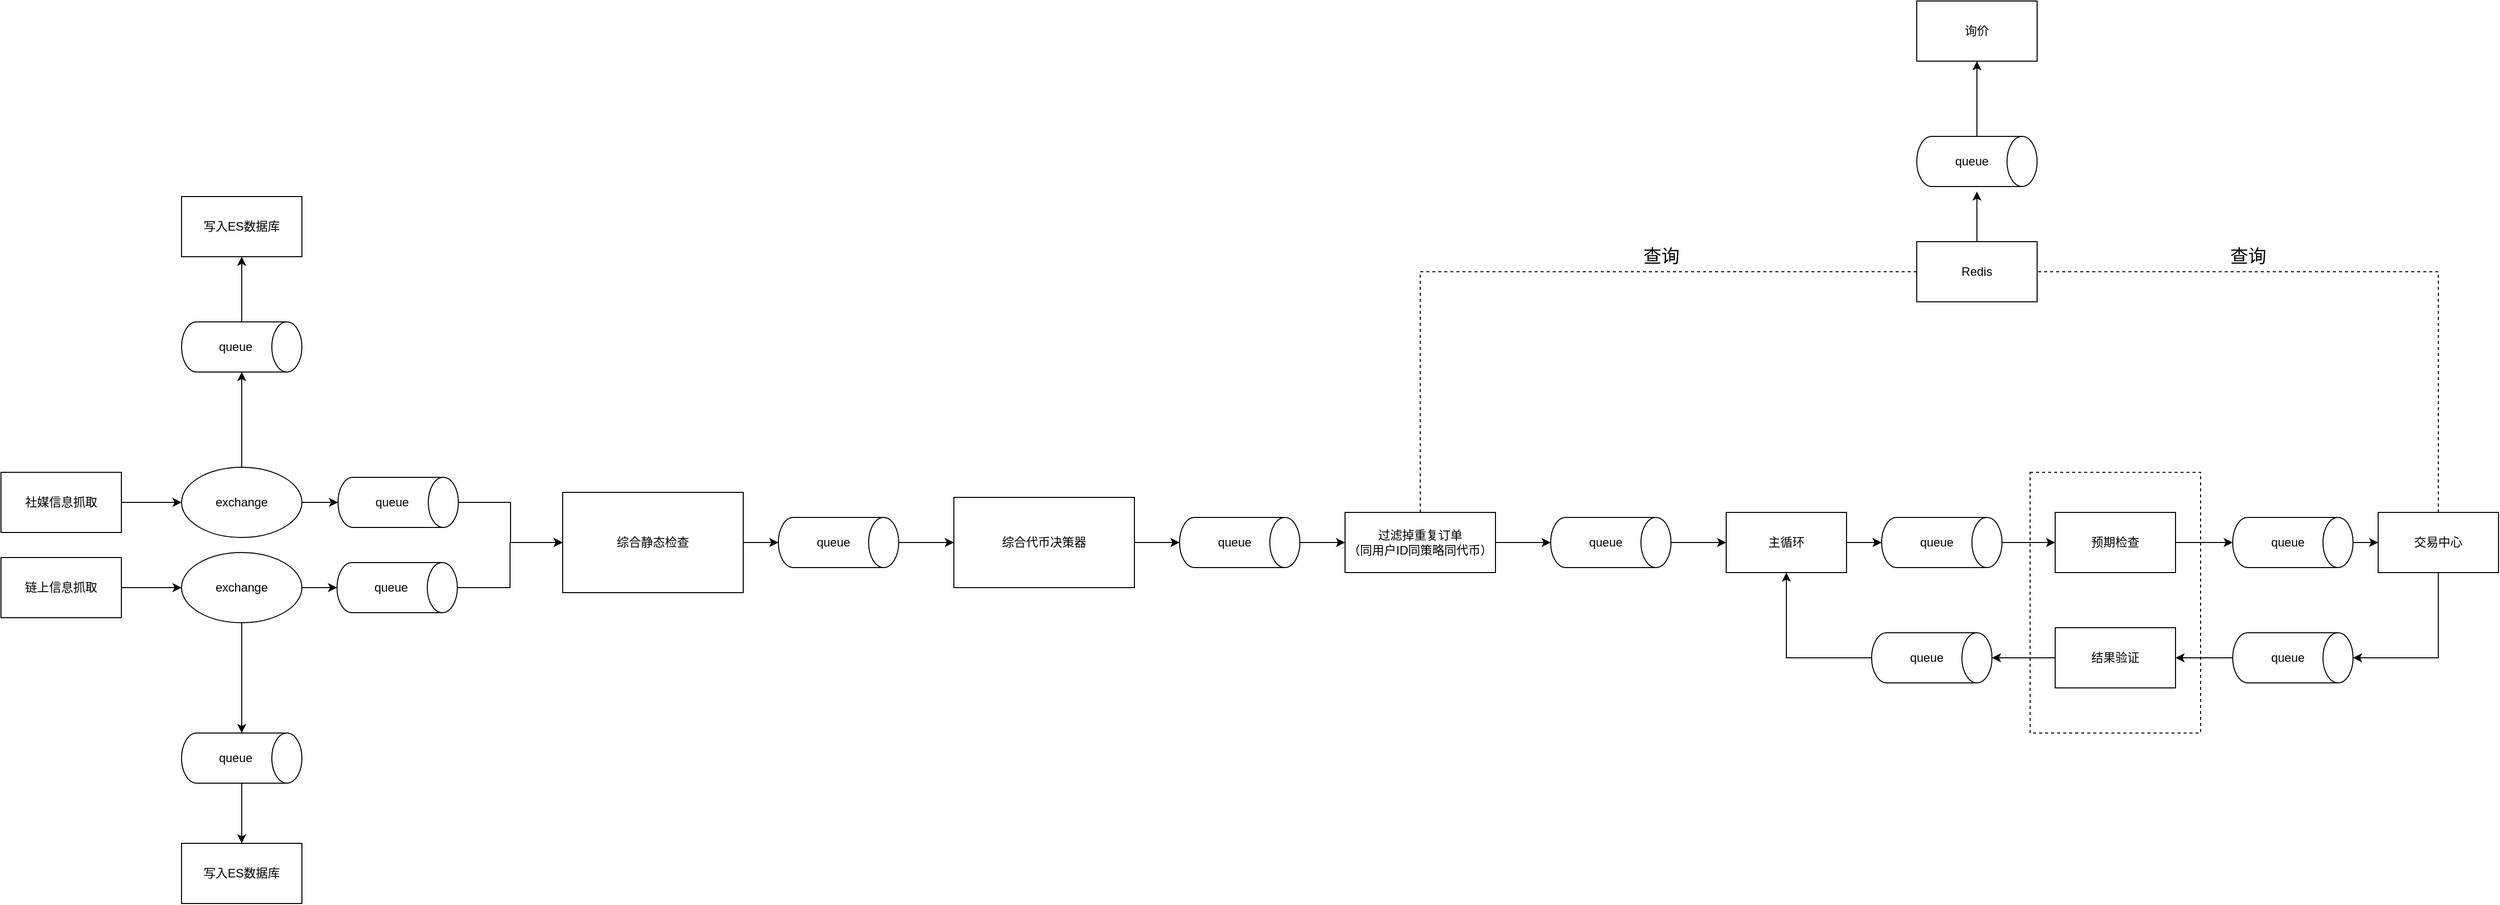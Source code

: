 <mxfile version="28.2.3">
  <diagram name="第 1 页" id="ktbgdnzE6EwHR5D7C_3F">
    <mxGraphModel dx="3679" dy="2671" grid="1" gridSize="10" guides="1" tooltips="1" connect="1" arrows="1" fold="1" page="1" pageScale="1" pageWidth="827" pageHeight="1169" math="0" shadow="0">
      <root>
        <mxCell id="0" />
        <mxCell id="1" parent="0" />
        <mxCell id="BARgVbZ0Zno3lgLKfqqs-4" value="" style="rounded=0;whiteSpace=wrap;html=1;dashed=1;" parent="1" vertex="1">
          <mxGeometry x="1983" y="190" width="170" height="260" as="geometry" />
        </mxCell>
        <mxCell id="co5VTCmra7gZKyppTI4R-13" style="edgeStyle=orthogonalEdgeStyle;rounded=0;orthogonalLoop=1;jettySize=auto;html=1;entryX=0;entryY=0.5;entryDx=0;entryDy=0;" parent="1" source="co5VTCmra7gZKyppTI4R-1" target="co5VTCmra7gZKyppTI4R-9" edge="1">
          <mxGeometry relative="1" as="geometry" />
        </mxCell>
        <mxCell id="co5VTCmra7gZKyppTI4R-1" value="" style="shape=cylinder3;whiteSpace=wrap;html=1;boundedLbl=1;backgroundOutline=1;size=15;rotation=90;" parent="1" vertex="1">
          <mxGeometry x="330" y="245" width="50" height="120" as="geometry" />
        </mxCell>
        <mxCell id="co5VTCmra7gZKyppTI4R-2" value="queue" style="text;html=1;align=center;verticalAlign=middle;whiteSpace=wrap;rounded=0;" parent="1" vertex="1">
          <mxGeometry x="319" y="290" width="60" height="30" as="geometry" />
        </mxCell>
        <mxCell id="co5VTCmra7gZKyppTI4R-12" style="edgeStyle=orthogonalEdgeStyle;rounded=0;orthogonalLoop=1;jettySize=auto;html=1;" parent="1" source="co5VTCmra7gZKyppTI4R-5" target="co5VTCmra7gZKyppTI4R-9" edge="1">
          <mxGeometry relative="1" as="geometry" />
        </mxCell>
        <mxCell id="co5VTCmra7gZKyppTI4R-5" value="" style="shape=cylinder3;whiteSpace=wrap;html=1;boundedLbl=1;backgroundOutline=1;size=15;rotation=90;" parent="1" vertex="1">
          <mxGeometry x="331" y="160" width="50" height="120" as="geometry" />
        </mxCell>
        <mxCell id="co5VTCmra7gZKyppTI4R-6" value="queue" style="text;html=1;align=center;verticalAlign=middle;whiteSpace=wrap;rounded=0;" parent="1" vertex="1">
          <mxGeometry x="320" y="205" width="60" height="30" as="geometry" />
        </mxCell>
        <mxCell id="co5VTCmra7gZKyppTI4R-17" style="edgeStyle=orthogonalEdgeStyle;rounded=0;orthogonalLoop=1;jettySize=auto;html=1;" parent="1" source="co5VTCmra7gZKyppTI4R-9" target="co5VTCmra7gZKyppTI4R-15" edge="1">
          <mxGeometry relative="1" as="geometry" />
        </mxCell>
        <mxCell id="co5VTCmra7gZKyppTI4R-9" value="综合静态检查" style="rounded=0;whiteSpace=wrap;html=1;" parent="1" vertex="1">
          <mxGeometry x="520" y="210" width="180" height="100" as="geometry" />
        </mxCell>
        <mxCell id="co5VTCmra7gZKyppTI4R-19" style="edgeStyle=orthogonalEdgeStyle;rounded=0;orthogonalLoop=1;jettySize=auto;html=1;entryX=0;entryY=0.5;entryDx=0;entryDy=0;" parent="1" source="co5VTCmra7gZKyppTI4R-15" target="co5VTCmra7gZKyppTI4R-18" edge="1">
          <mxGeometry relative="1" as="geometry" />
        </mxCell>
        <mxCell id="co5VTCmra7gZKyppTI4R-15" value="" style="shape=cylinder3;whiteSpace=wrap;html=1;boundedLbl=1;backgroundOutline=1;size=15;rotation=90;" parent="1" vertex="1">
          <mxGeometry x="770" y="200" width="50" height="120" as="geometry" />
        </mxCell>
        <mxCell id="co5VTCmra7gZKyppTI4R-16" value="queue" style="text;html=1;align=center;verticalAlign=middle;whiteSpace=wrap;rounded=0;" parent="1" vertex="1">
          <mxGeometry x="760" y="245" width="60" height="30" as="geometry" />
        </mxCell>
        <mxCell id="co5VTCmra7gZKyppTI4R-18" value="综合代币决策器" style="rounded=0;whiteSpace=wrap;html=1;" parent="1" vertex="1">
          <mxGeometry x="910" y="215" width="180" height="90" as="geometry" />
        </mxCell>
        <mxCell id="co5VTCmra7gZKyppTI4R-24" style="edgeStyle=orthogonalEdgeStyle;rounded=0;orthogonalLoop=1;jettySize=auto;html=1;" parent="1" source="co5VTCmra7gZKyppTI4R-21" edge="1">
          <mxGeometry relative="1" as="geometry">
            <mxPoint x="1300" y="260" as="targetPoint" />
          </mxGeometry>
        </mxCell>
        <mxCell id="co5VTCmra7gZKyppTI4R-21" value="" style="shape=cylinder3;whiteSpace=wrap;html=1;boundedLbl=1;backgroundOutline=1;size=15;rotation=90;" parent="1" vertex="1">
          <mxGeometry x="1170" y="200" width="50" height="120" as="geometry" />
        </mxCell>
        <mxCell id="co5VTCmra7gZKyppTI4R-22" value="queue" style="text;html=1;align=center;verticalAlign=middle;whiteSpace=wrap;rounded=0;" parent="1" vertex="1">
          <mxGeometry x="1160" y="245" width="60" height="30" as="geometry" />
        </mxCell>
        <mxCell id="co5VTCmra7gZKyppTI4R-23" style="edgeStyle=orthogonalEdgeStyle;rounded=0;orthogonalLoop=1;jettySize=auto;html=1;entryX=0.5;entryY=1;entryDx=0;entryDy=0;entryPerimeter=0;" parent="1" source="co5VTCmra7gZKyppTI4R-18" target="co5VTCmra7gZKyppTI4R-21" edge="1">
          <mxGeometry relative="1" as="geometry" />
        </mxCell>
        <mxCell id="co5VTCmra7gZKyppTI4R-28" style="edgeStyle=orthogonalEdgeStyle;rounded=0;orthogonalLoop=1;jettySize=auto;html=1;" parent="1" source="co5VTCmra7gZKyppTI4R-25" target="co5VTCmra7gZKyppTI4R-26" edge="1">
          <mxGeometry relative="1" as="geometry" />
        </mxCell>
        <mxCell id="zfgaVZReXKqY33bPYIgX-35" style="edgeStyle=orthogonalEdgeStyle;rounded=0;orthogonalLoop=1;jettySize=auto;html=1;entryX=0;entryY=0.5;entryDx=0;entryDy=0;endArrow=none;endFill=0;dashed=1;" edge="1" parent="1" source="co5VTCmra7gZKyppTI4R-25" target="zfgaVZReXKqY33bPYIgX-30">
          <mxGeometry relative="1" as="geometry">
            <Array as="points">
              <mxPoint x="1375" y="-10" />
            </Array>
          </mxGeometry>
        </mxCell>
        <mxCell id="co5VTCmra7gZKyppTI4R-25" value="过滤掉重复订单&lt;br&gt;（同用户ID同策略同代币）" style="rounded=0;whiteSpace=wrap;html=1;" parent="1" vertex="1">
          <mxGeometry x="1300" y="230" width="150" height="60" as="geometry" />
        </mxCell>
        <mxCell id="co5VTCmra7gZKyppTI4R-29" style="edgeStyle=orthogonalEdgeStyle;rounded=0;orthogonalLoop=1;jettySize=auto;html=1;" parent="1" source="co5VTCmra7gZKyppTI4R-26" edge="1">
          <mxGeometry relative="1" as="geometry">
            <mxPoint x="1680" y="260" as="targetPoint" />
          </mxGeometry>
        </mxCell>
        <mxCell id="co5VTCmra7gZKyppTI4R-26" value="" style="shape=cylinder3;whiteSpace=wrap;html=1;boundedLbl=1;backgroundOutline=1;size=15;rotation=90;" parent="1" vertex="1">
          <mxGeometry x="1540" y="200" width="50" height="120" as="geometry" />
        </mxCell>
        <mxCell id="co5VTCmra7gZKyppTI4R-27" value="queue" style="text;html=1;align=center;verticalAlign=middle;whiteSpace=wrap;rounded=0;" parent="1" vertex="1">
          <mxGeometry x="1530" y="245" width="60" height="30" as="geometry" />
        </mxCell>
        <mxCell id="co5VTCmra7gZKyppTI4R-30" value="主循环" style="rounded=0;whiteSpace=wrap;html=1;" parent="1" vertex="1">
          <mxGeometry x="1680" y="230" width="120" height="60" as="geometry" />
        </mxCell>
        <mxCell id="zfgaVZReXKqY33bPYIgX-3" style="edgeStyle=orthogonalEdgeStyle;rounded=0;orthogonalLoop=1;jettySize=auto;html=1;entryX=0;entryY=0.5;entryDx=0;entryDy=0;" edge="1" parent="1" source="co5VTCmra7gZKyppTI4R-37" target="zfgaVZReXKqY33bPYIgX-2">
          <mxGeometry relative="1" as="geometry" />
        </mxCell>
        <mxCell id="co5VTCmra7gZKyppTI4R-37" value="社媒信息抓取" style="rounded=0;whiteSpace=wrap;html=1;" parent="1" vertex="1">
          <mxGeometry x="-40" y="190" width="120" height="60" as="geometry" />
        </mxCell>
        <mxCell id="zfgaVZReXKqY33bPYIgX-4" style="edgeStyle=orthogonalEdgeStyle;rounded=0;orthogonalLoop=1;jettySize=auto;html=1;entryX=0;entryY=0.5;entryDx=0;entryDy=0;" edge="1" parent="1" source="co5VTCmra7gZKyppTI4R-39" target="zfgaVZReXKqY33bPYIgX-1">
          <mxGeometry relative="1" as="geometry" />
        </mxCell>
        <mxCell id="co5VTCmra7gZKyppTI4R-39" value="链上信息抓取" style="rounded=0;whiteSpace=wrap;html=1;" parent="1" vertex="1">
          <mxGeometry x="-40" y="275" width="120" height="60" as="geometry" />
        </mxCell>
        <mxCell id="co5VTCmra7gZKyppTI4R-62" style="edgeStyle=orthogonalEdgeStyle;rounded=0;orthogonalLoop=1;jettySize=auto;html=1;entryX=0.5;entryY=1;entryDx=0;entryDy=0;" parent="1" source="co5VTCmra7gZKyppTI4R-47" target="co5VTCmra7gZKyppTI4R-58" edge="1">
          <mxGeometry relative="1" as="geometry" />
        </mxCell>
        <mxCell id="co5VTCmra7gZKyppTI4R-47" value="" style="shape=cylinder3;whiteSpace=wrap;html=1;boundedLbl=1;backgroundOutline=1;size=15;rotation=90;" parent="1" vertex="1">
          <mxGeometry x="175" y="5" width="50" height="120" as="geometry" />
        </mxCell>
        <mxCell id="co5VTCmra7gZKyppTI4R-48" value="queue" style="text;html=1;align=center;verticalAlign=middle;whiteSpace=wrap;rounded=0;" parent="1" vertex="1">
          <mxGeometry x="164" y="50" width="60" height="30" as="geometry" />
        </mxCell>
        <mxCell id="co5VTCmra7gZKyppTI4R-65" style="edgeStyle=orthogonalEdgeStyle;rounded=0;orthogonalLoop=1;jettySize=auto;html=1;entryX=0.5;entryY=0;entryDx=0;entryDy=0;" parent="1" source="co5VTCmra7gZKyppTI4R-50" target="co5VTCmra7gZKyppTI4R-63" edge="1">
          <mxGeometry relative="1" as="geometry" />
        </mxCell>
        <mxCell id="co5VTCmra7gZKyppTI4R-50" value="" style="shape=cylinder3;whiteSpace=wrap;html=1;boundedLbl=1;backgroundOutline=1;size=15;rotation=90;" parent="1" vertex="1">
          <mxGeometry x="175" y="415" width="50" height="120" as="geometry" />
        </mxCell>
        <mxCell id="co5VTCmra7gZKyppTI4R-51" value="queue" style="text;html=1;align=center;verticalAlign=middle;whiteSpace=wrap;rounded=0;" parent="1" vertex="1">
          <mxGeometry x="164" y="460" width="60" height="30" as="geometry" />
        </mxCell>
        <mxCell id="co5VTCmra7gZKyppTI4R-58" value="写入ES数据库" style="rounded=0;whiteSpace=wrap;html=1;" parent="1" vertex="1">
          <mxGeometry x="140" y="-85" width="120" height="60" as="geometry" />
        </mxCell>
        <mxCell id="co5VTCmra7gZKyppTI4R-63" value="写入ES数据库" style="rounded=0;whiteSpace=wrap;html=1;" parent="1" vertex="1">
          <mxGeometry x="140" y="560" width="120" height="60" as="geometry" />
        </mxCell>
        <mxCell id="BARgVbZ0Zno3lgLKfqqs-3" value="预期检查" style="rounded=0;whiteSpace=wrap;html=1;" parent="1" vertex="1">
          <mxGeometry x="2008" y="230" width="120" height="60" as="geometry" />
        </mxCell>
        <mxCell id="BARgVbZ0Zno3lgLKfqqs-5" value="结果验证" style="rounded=0;whiteSpace=wrap;html=1;" parent="1" vertex="1">
          <mxGeometry x="2008" y="345" width="120" height="60" as="geometry" />
        </mxCell>
        <mxCell id="zfgaVZReXKqY33bPYIgX-37" style="edgeStyle=orthogonalEdgeStyle;rounded=0;orthogonalLoop=1;jettySize=auto;html=1;entryX=1;entryY=0.5;entryDx=0;entryDy=0;endArrow=none;endFill=0;dashed=1;" edge="1" parent="1" source="BARgVbZ0Zno3lgLKfqqs-7" target="zfgaVZReXKqY33bPYIgX-30">
          <mxGeometry relative="1" as="geometry">
            <Array as="points">
              <mxPoint x="2390" y="-10" />
            </Array>
          </mxGeometry>
        </mxCell>
        <mxCell id="BARgVbZ0Zno3lgLKfqqs-7" value="交易中心" style="rounded=0;whiteSpace=wrap;html=1;" parent="1" vertex="1">
          <mxGeometry x="2330" y="230" width="120" height="60" as="geometry" />
        </mxCell>
        <mxCell id="zfgaVZReXKqY33bPYIgX-1" value="exchange" style="ellipse;whiteSpace=wrap;html=1;" vertex="1" parent="1">
          <mxGeometry x="140" y="270" width="120" height="70" as="geometry" />
        </mxCell>
        <mxCell id="zfgaVZReXKqY33bPYIgX-2" value="exchange" style="ellipse;whiteSpace=wrap;html=1;" vertex="1" parent="1">
          <mxGeometry x="140" y="185" width="120" height="70" as="geometry" />
        </mxCell>
        <mxCell id="zfgaVZReXKqY33bPYIgX-5" style="edgeStyle=orthogonalEdgeStyle;rounded=0;orthogonalLoop=1;jettySize=auto;html=1;entryX=0.5;entryY=1;entryDx=0;entryDy=0;entryPerimeter=0;" edge="1" parent="1" source="zfgaVZReXKqY33bPYIgX-2" target="co5VTCmra7gZKyppTI4R-5">
          <mxGeometry relative="1" as="geometry" />
        </mxCell>
        <mxCell id="zfgaVZReXKqY33bPYIgX-7" style="edgeStyle=orthogonalEdgeStyle;rounded=0;orthogonalLoop=1;jettySize=auto;html=1;entryX=1;entryY=0.5;entryDx=0;entryDy=0;entryPerimeter=0;" edge="1" parent="1" source="zfgaVZReXKqY33bPYIgX-2" target="co5VTCmra7gZKyppTI4R-47">
          <mxGeometry relative="1" as="geometry" />
        </mxCell>
        <mxCell id="zfgaVZReXKqY33bPYIgX-8" style="edgeStyle=orthogonalEdgeStyle;rounded=0;orthogonalLoop=1;jettySize=auto;html=1;entryX=0;entryY=0.5;entryDx=0;entryDy=0;entryPerimeter=0;" edge="1" parent="1" source="zfgaVZReXKqY33bPYIgX-1" target="co5VTCmra7gZKyppTI4R-50">
          <mxGeometry relative="1" as="geometry" />
        </mxCell>
        <mxCell id="zfgaVZReXKqY33bPYIgX-9" style="edgeStyle=orthogonalEdgeStyle;rounded=0;orthogonalLoop=1;jettySize=auto;html=1;entryX=0.5;entryY=1;entryDx=0;entryDy=0;entryPerimeter=0;" edge="1" parent="1" source="zfgaVZReXKqY33bPYIgX-1" target="co5VTCmra7gZKyppTI4R-1">
          <mxGeometry relative="1" as="geometry" />
        </mxCell>
        <mxCell id="zfgaVZReXKqY33bPYIgX-21" style="edgeStyle=orthogonalEdgeStyle;rounded=0;orthogonalLoop=1;jettySize=auto;html=1;entryX=0;entryY=0.5;entryDx=0;entryDy=0;" edge="1" parent="1" source="zfgaVZReXKqY33bPYIgX-10" target="BARgVbZ0Zno3lgLKfqqs-3">
          <mxGeometry relative="1" as="geometry" />
        </mxCell>
        <mxCell id="zfgaVZReXKqY33bPYIgX-10" value="" style="shape=cylinder3;whiteSpace=wrap;html=1;boundedLbl=1;backgroundOutline=1;size=15;rotation=90;" vertex="1" parent="1">
          <mxGeometry x="1870" y="200" width="50" height="120" as="geometry" />
        </mxCell>
        <mxCell id="zfgaVZReXKqY33bPYIgX-11" value="queue" style="text;html=1;align=center;verticalAlign=middle;whiteSpace=wrap;rounded=0;" vertex="1" parent="1">
          <mxGeometry x="1860" y="245" width="60" height="30" as="geometry" />
        </mxCell>
        <mxCell id="zfgaVZReXKqY33bPYIgX-23" style="edgeStyle=orthogonalEdgeStyle;rounded=0;orthogonalLoop=1;jettySize=auto;html=1;entryX=0;entryY=0.5;entryDx=0;entryDy=0;" edge="1" parent="1" source="zfgaVZReXKqY33bPYIgX-12" target="BARgVbZ0Zno3lgLKfqqs-7">
          <mxGeometry relative="1" as="geometry" />
        </mxCell>
        <mxCell id="zfgaVZReXKqY33bPYIgX-12" value="" style="shape=cylinder3;whiteSpace=wrap;html=1;boundedLbl=1;backgroundOutline=1;size=15;rotation=90;" vertex="1" parent="1">
          <mxGeometry x="2220" y="200" width="50" height="120" as="geometry" />
        </mxCell>
        <mxCell id="zfgaVZReXKqY33bPYIgX-13" value="queue" style="text;html=1;align=center;verticalAlign=middle;whiteSpace=wrap;rounded=0;" vertex="1" parent="1">
          <mxGeometry x="2210" y="245" width="60" height="30" as="geometry" />
        </mxCell>
        <mxCell id="zfgaVZReXKqY33bPYIgX-25" style="edgeStyle=orthogonalEdgeStyle;rounded=0;orthogonalLoop=1;jettySize=auto;html=1;entryX=1;entryY=0.5;entryDx=0;entryDy=0;" edge="1" parent="1" source="zfgaVZReXKqY33bPYIgX-14" target="BARgVbZ0Zno3lgLKfqqs-5">
          <mxGeometry relative="1" as="geometry" />
        </mxCell>
        <mxCell id="zfgaVZReXKqY33bPYIgX-14" value="" style="shape=cylinder3;whiteSpace=wrap;html=1;boundedLbl=1;backgroundOutline=1;size=15;rotation=90;" vertex="1" parent="1">
          <mxGeometry x="2220" y="315" width="50" height="120" as="geometry" />
        </mxCell>
        <mxCell id="zfgaVZReXKqY33bPYIgX-15" value="queue" style="text;html=1;align=center;verticalAlign=middle;whiteSpace=wrap;rounded=0;" vertex="1" parent="1">
          <mxGeometry x="2210" y="360" width="60" height="30" as="geometry" />
        </mxCell>
        <mxCell id="zfgaVZReXKqY33bPYIgX-27" style="edgeStyle=orthogonalEdgeStyle;rounded=0;orthogonalLoop=1;jettySize=auto;html=1;entryX=0.5;entryY=1;entryDx=0;entryDy=0;" edge="1" parent="1" source="zfgaVZReXKqY33bPYIgX-16" target="co5VTCmra7gZKyppTI4R-30">
          <mxGeometry relative="1" as="geometry" />
        </mxCell>
        <mxCell id="zfgaVZReXKqY33bPYIgX-16" value="" style="shape=cylinder3;whiteSpace=wrap;html=1;boundedLbl=1;backgroundOutline=1;size=15;rotation=90;" vertex="1" parent="1">
          <mxGeometry x="1860" y="315" width="50" height="120" as="geometry" />
        </mxCell>
        <mxCell id="zfgaVZReXKqY33bPYIgX-17" value="queue" style="text;html=1;align=center;verticalAlign=middle;whiteSpace=wrap;rounded=0;" vertex="1" parent="1">
          <mxGeometry x="1850" y="360" width="60" height="30" as="geometry" />
        </mxCell>
        <mxCell id="zfgaVZReXKqY33bPYIgX-19" style="edgeStyle=orthogonalEdgeStyle;rounded=0;orthogonalLoop=1;jettySize=auto;html=1;entryX=0.5;entryY=1;entryDx=0;entryDy=0;entryPerimeter=0;" edge="1" parent="1" source="co5VTCmra7gZKyppTI4R-30" target="zfgaVZReXKqY33bPYIgX-10">
          <mxGeometry relative="1" as="geometry" />
        </mxCell>
        <mxCell id="zfgaVZReXKqY33bPYIgX-22" style="edgeStyle=orthogonalEdgeStyle;rounded=0;orthogonalLoop=1;jettySize=auto;html=1;entryX=0.5;entryY=1;entryDx=0;entryDy=0;entryPerimeter=0;" edge="1" parent="1" source="BARgVbZ0Zno3lgLKfqqs-3" target="zfgaVZReXKqY33bPYIgX-12">
          <mxGeometry relative="1" as="geometry" />
        </mxCell>
        <mxCell id="zfgaVZReXKqY33bPYIgX-24" style="edgeStyle=orthogonalEdgeStyle;rounded=0;orthogonalLoop=1;jettySize=auto;html=1;entryX=0.5;entryY=0;entryDx=0;entryDy=0;entryPerimeter=0;" edge="1" parent="1" source="BARgVbZ0Zno3lgLKfqqs-7" target="zfgaVZReXKqY33bPYIgX-14">
          <mxGeometry relative="1" as="geometry">
            <Array as="points">
              <mxPoint x="2390" y="375" />
            </Array>
          </mxGeometry>
        </mxCell>
        <mxCell id="zfgaVZReXKqY33bPYIgX-26" style="edgeStyle=orthogonalEdgeStyle;rounded=0;orthogonalLoop=1;jettySize=auto;html=1;entryX=0.5;entryY=0;entryDx=0;entryDy=0;entryPerimeter=0;" edge="1" parent="1" source="BARgVbZ0Zno3lgLKfqqs-5" target="zfgaVZReXKqY33bPYIgX-16">
          <mxGeometry relative="1" as="geometry" />
        </mxCell>
        <mxCell id="zfgaVZReXKqY33bPYIgX-29" style="edgeStyle=orthogonalEdgeStyle;rounded=0;orthogonalLoop=1;jettySize=auto;html=1;" edge="1" parent="1" source="zfgaVZReXKqY33bPYIgX-30">
          <mxGeometry relative="1" as="geometry">
            <mxPoint x="1930" y="-90" as="targetPoint" />
          </mxGeometry>
        </mxCell>
        <mxCell id="zfgaVZReXKqY33bPYIgX-30" value="Redis" style="rounded=0;whiteSpace=wrap;html=1;" vertex="1" parent="1">
          <mxGeometry x="1870" y="-40" width="120" height="60" as="geometry" />
        </mxCell>
        <mxCell id="zfgaVZReXKqY33bPYIgX-31" style="edgeStyle=orthogonalEdgeStyle;rounded=0;orthogonalLoop=1;jettySize=auto;html=1;" edge="1" parent="1" source="zfgaVZReXKqY33bPYIgX-32">
          <mxGeometry relative="1" as="geometry">
            <mxPoint x="1930" y="-220" as="targetPoint" />
          </mxGeometry>
        </mxCell>
        <mxCell id="zfgaVZReXKqY33bPYIgX-32" value="" style="shape=cylinder3;whiteSpace=wrap;html=1;boundedLbl=1;backgroundOutline=1;size=15;rotation=90;" vertex="1" parent="1">
          <mxGeometry x="1905" y="-180" width="50" height="120" as="geometry" />
        </mxCell>
        <mxCell id="zfgaVZReXKqY33bPYIgX-33" value="queue" style="text;html=1;align=center;verticalAlign=middle;whiteSpace=wrap;rounded=0;" vertex="1" parent="1">
          <mxGeometry x="1895" y="-135" width="60" height="30" as="geometry" />
        </mxCell>
        <mxCell id="zfgaVZReXKqY33bPYIgX-34" value="询价" style="rounded=0;whiteSpace=wrap;html=1;" vertex="1" parent="1">
          <mxGeometry x="1870" y="-280" width="120" height="60" as="geometry" />
        </mxCell>
        <mxCell id="zfgaVZReXKqY33bPYIgX-36" value="&lt;font style=&quot;font-size: 18px;&quot;&gt;查询&lt;/font&gt;" style="text;html=1;align=center;verticalAlign=middle;resizable=0;points=[];autosize=1;strokeColor=none;fillColor=none;" vertex="1" parent="1">
          <mxGeometry x="1585" y="-45" width="60" height="40" as="geometry" />
        </mxCell>
        <mxCell id="zfgaVZReXKqY33bPYIgX-38" value="&lt;font style=&quot;font-size: 18px;&quot;&gt;查询&lt;/font&gt;" style="text;html=1;align=center;verticalAlign=middle;resizable=0;points=[];autosize=1;strokeColor=none;fillColor=none;" vertex="1" parent="1">
          <mxGeometry x="2170" y="-45" width="60" height="40" as="geometry" />
        </mxCell>
      </root>
    </mxGraphModel>
  </diagram>
</mxfile>
